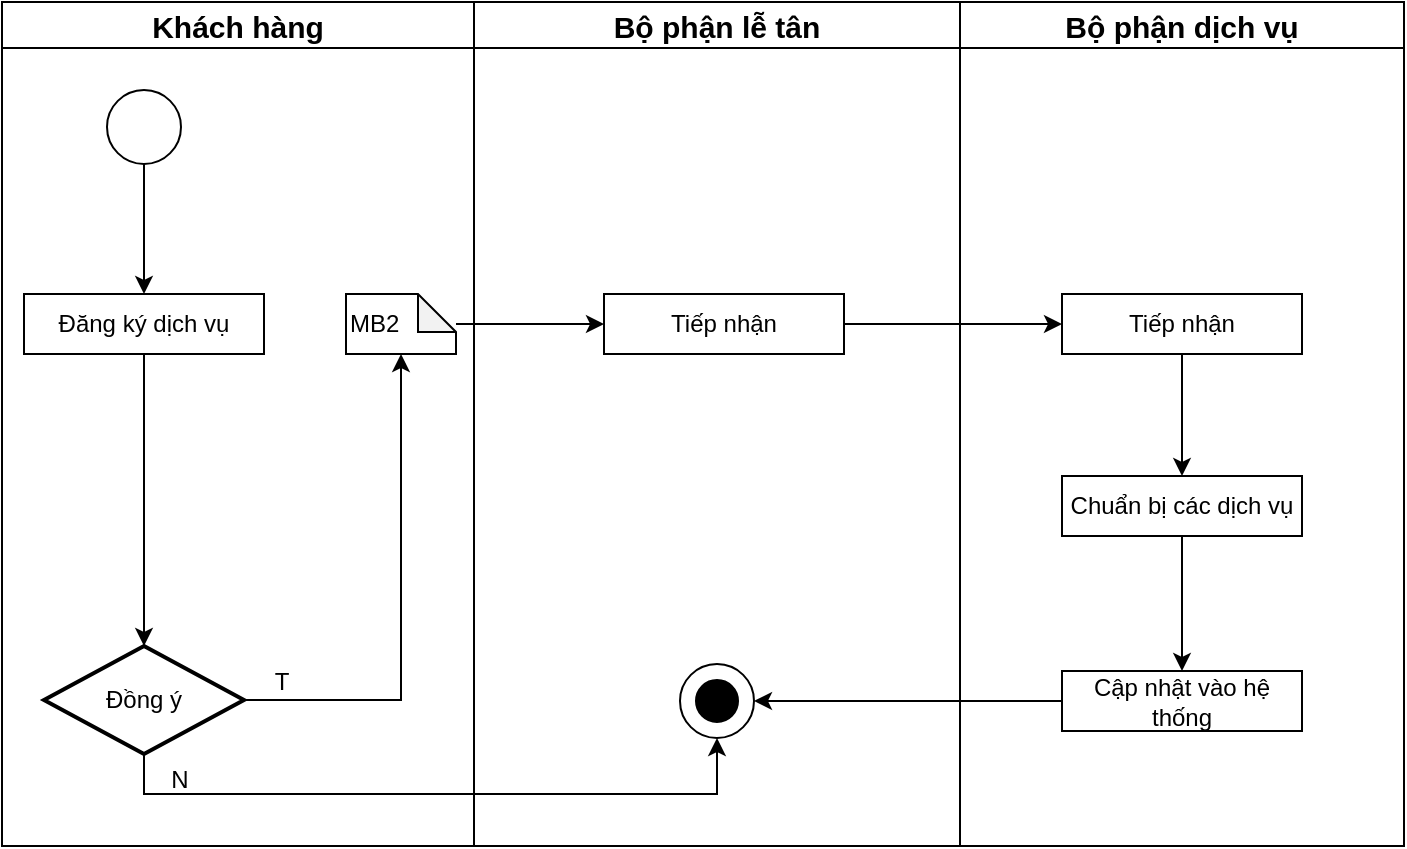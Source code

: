<mxfile version="24.2.1" type="github">
  <diagram id="C5RBs43oDa-KdzZeNtuy" name="Page-1">
    <mxGraphModel dx="1050" dy="603" grid="0" gridSize="10" guides="1" tooltips="1" connect="1" arrows="1" fold="1" page="1" pageScale="1" pageWidth="827" pageHeight="1169" math="0" shadow="0">
      <root>
        <mxCell id="WIyWlLk6GJQsqaUBKTNV-0" />
        <mxCell id="WIyWlLk6GJQsqaUBKTNV-1" parent="WIyWlLk6GJQsqaUBKTNV-0" />
        <mxCell id="_Tyyvw-6a50eKsR9AOgy-0" value="Khách hàng" style="swimlane;whiteSpace=wrap;html=1;fontSize=15;" parent="WIyWlLk6GJQsqaUBKTNV-1" vertex="1">
          <mxGeometry x="62" y="98" width="236" height="422" as="geometry" />
        </mxCell>
        <mxCell id="_Tyyvw-6a50eKsR9AOgy-7" style="edgeStyle=orthogonalEdgeStyle;rounded=0;orthogonalLoop=1;jettySize=auto;html=1;entryX=0.5;entryY=0;entryDx=0;entryDy=0;" parent="_Tyyvw-6a50eKsR9AOgy-0" source="_Tyyvw-6a50eKsR9AOgy-3" target="_Tyyvw-6a50eKsR9AOgy-6" edge="1">
          <mxGeometry relative="1" as="geometry" />
        </mxCell>
        <mxCell id="_Tyyvw-6a50eKsR9AOgy-3" value="" style="ellipse;whiteSpace=wrap;html=1;aspect=fixed;" parent="_Tyyvw-6a50eKsR9AOgy-0" vertex="1">
          <mxGeometry x="52.5" y="44" width="37" height="37" as="geometry" />
        </mxCell>
        <mxCell id="_Tyyvw-6a50eKsR9AOgy-8" style="edgeStyle=orthogonalEdgeStyle;rounded=0;orthogonalLoop=1;jettySize=auto;html=1;entryX=0.5;entryY=0;entryDx=0;entryDy=0;entryPerimeter=0;" parent="_Tyyvw-6a50eKsR9AOgy-0" source="_Tyyvw-6a50eKsR9AOgy-6" target="_Tyyvw-6a50eKsR9AOgy-11" edge="1">
          <mxGeometry relative="1" as="geometry">
            <mxPoint x="71" y="223.0" as="targetPoint" />
          </mxGeometry>
        </mxCell>
        <mxCell id="_Tyyvw-6a50eKsR9AOgy-6" value="Đăng ký dịch vụ" style="rounded=0;whiteSpace=wrap;html=1;" parent="_Tyyvw-6a50eKsR9AOgy-0" vertex="1">
          <mxGeometry x="11" y="146" width="120" height="30" as="geometry" />
        </mxCell>
        <mxCell id="_Tyyvw-6a50eKsR9AOgy-9" value="MB2" style="shape=note;whiteSpace=wrap;html=1;backgroundOutline=1;darkOpacity=0.05;size=19;align=left;" parent="_Tyyvw-6a50eKsR9AOgy-0" vertex="1">
          <mxGeometry x="172" y="146" width="55" height="30" as="geometry" />
        </mxCell>
        <mxCell id="_Tyyvw-6a50eKsR9AOgy-11" value="Đồng ý" style="strokeWidth=2;html=1;shape=mxgraph.flowchart.decision;whiteSpace=wrap;" parent="_Tyyvw-6a50eKsR9AOgy-0" vertex="1">
          <mxGeometry x="21" y="322" width="100" height="54" as="geometry" />
        </mxCell>
        <mxCell id="_Tyyvw-6a50eKsR9AOgy-23" value="T" style="text;html=1;align=center;verticalAlign=middle;whiteSpace=wrap;rounded=0;" parent="_Tyyvw-6a50eKsR9AOgy-0" vertex="1">
          <mxGeometry x="124" y="332" width="32" height="16" as="geometry" />
        </mxCell>
        <mxCell id="_Tyyvw-6a50eKsR9AOgy-24" value="N" style="text;html=1;align=center;verticalAlign=middle;whiteSpace=wrap;rounded=0;" parent="_Tyyvw-6a50eKsR9AOgy-0" vertex="1">
          <mxGeometry x="73" y="381" width="32" height="16" as="geometry" />
        </mxCell>
        <mxCell id="LCEUGhACp4x-Yc79aG5_-2" style="edgeStyle=orthogonalEdgeStyle;rounded=0;orthogonalLoop=1;jettySize=auto;html=1;entryX=0.5;entryY=1;entryDx=0;entryDy=0;entryPerimeter=0;" edge="1" parent="_Tyyvw-6a50eKsR9AOgy-0" source="_Tyyvw-6a50eKsR9AOgy-11" target="_Tyyvw-6a50eKsR9AOgy-9">
          <mxGeometry relative="1" as="geometry" />
        </mxCell>
        <mxCell id="_Tyyvw-6a50eKsR9AOgy-1" value="Bộ phận lễ tân" style="swimlane;whiteSpace=wrap;html=1;fontSize=15;" parent="WIyWlLk6GJQsqaUBKTNV-1" vertex="1">
          <mxGeometry x="298" y="98" width="243" height="422" as="geometry" />
        </mxCell>
        <mxCell id="_Tyyvw-6a50eKsR9AOgy-4" value="" style="ellipse;whiteSpace=wrap;html=1;aspect=fixed;" parent="_Tyyvw-6a50eKsR9AOgy-1" vertex="1">
          <mxGeometry x="103" y="331" width="37" height="37" as="geometry" />
        </mxCell>
        <mxCell id="_Tyyvw-6a50eKsR9AOgy-5" value="" style="ellipse;whiteSpace=wrap;html=1;aspect=fixed;labelBackgroundColor=#000000;noLabel=1;fillColor=#000000;strokeColor=#ffffff;" parent="_Tyyvw-6a50eKsR9AOgy-1" vertex="1">
          <mxGeometry x="110" y="338" width="23" height="23" as="geometry" />
        </mxCell>
        <mxCell id="_Tyyvw-6a50eKsR9AOgy-16" value="Tiếp nhận" style="rounded=0;whiteSpace=wrap;html=1;" parent="_Tyyvw-6a50eKsR9AOgy-1" vertex="1">
          <mxGeometry x="65" y="146" width="120" height="30" as="geometry" />
        </mxCell>
        <mxCell id="_Tyyvw-6a50eKsR9AOgy-2" value="Bộ phận dịch vụ" style="swimlane;whiteSpace=wrap;html=1;fontSize=15;" parent="WIyWlLk6GJQsqaUBKTNV-1" vertex="1">
          <mxGeometry x="541" y="98" width="222" height="422" as="geometry" />
        </mxCell>
        <mxCell id="_Tyyvw-6a50eKsR9AOgy-29" style="edgeStyle=orthogonalEdgeStyle;rounded=0;orthogonalLoop=1;jettySize=auto;html=1;entryX=0.5;entryY=0;entryDx=0;entryDy=0;" parent="_Tyyvw-6a50eKsR9AOgy-2" source="_Tyyvw-6a50eKsR9AOgy-18" target="_Tyyvw-6a50eKsR9AOgy-27" edge="1">
          <mxGeometry relative="1" as="geometry" />
        </mxCell>
        <mxCell id="_Tyyvw-6a50eKsR9AOgy-18" value="Tiếp nhận" style="rounded=0;whiteSpace=wrap;html=1;" parent="_Tyyvw-6a50eKsR9AOgy-2" vertex="1">
          <mxGeometry x="51" y="146" width="120" height="30" as="geometry" />
        </mxCell>
        <mxCell id="_Tyyvw-6a50eKsR9AOgy-20" value="Cập nhật vào hệ thống" style="rounded=0;whiteSpace=wrap;html=1;" parent="_Tyyvw-6a50eKsR9AOgy-2" vertex="1">
          <mxGeometry x="51" y="334.5" width="120" height="30" as="geometry" />
        </mxCell>
        <mxCell id="_Tyyvw-6a50eKsR9AOgy-30" style="edgeStyle=orthogonalEdgeStyle;rounded=0;orthogonalLoop=1;jettySize=auto;html=1;entryX=0.5;entryY=0;entryDx=0;entryDy=0;" parent="_Tyyvw-6a50eKsR9AOgy-2" source="_Tyyvw-6a50eKsR9AOgy-27" target="_Tyyvw-6a50eKsR9AOgy-20" edge="1">
          <mxGeometry relative="1" as="geometry" />
        </mxCell>
        <mxCell id="_Tyyvw-6a50eKsR9AOgy-27" value="Chuẩn bị các dịch vụ" style="rounded=0;whiteSpace=wrap;html=1;" parent="_Tyyvw-6a50eKsR9AOgy-2" vertex="1">
          <mxGeometry x="51" y="237" width="120" height="30" as="geometry" />
        </mxCell>
        <mxCell id="_Tyyvw-6a50eKsR9AOgy-17" style="edgeStyle=orthogonalEdgeStyle;rounded=0;orthogonalLoop=1;jettySize=auto;html=1;entryX=0;entryY=0.5;entryDx=0;entryDy=0;" parent="WIyWlLk6GJQsqaUBKTNV-1" source="_Tyyvw-6a50eKsR9AOgy-9" target="_Tyyvw-6a50eKsR9AOgy-16" edge="1">
          <mxGeometry relative="1" as="geometry" />
        </mxCell>
        <mxCell id="_Tyyvw-6a50eKsR9AOgy-19" style="edgeStyle=orthogonalEdgeStyle;rounded=0;orthogonalLoop=1;jettySize=auto;html=1;entryX=0;entryY=0.5;entryDx=0;entryDy=0;" parent="WIyWlLk6GJQsqaUBKTNV-1" source="_Tyyvw-6a50eKsR9AOgy-16" target="_Tyyvw-6a50eKsR9AOgy-18" edge="1">
          <mxGeometry relative="1" as="geometry" />
        </mxCell>
        <mxCell id="_Tyyvw-6a50eKsR9AOgy-22" style="edgeStyle=orthogonalEdgeStyle;rounded=0;orthogonalLoop=1;jettySize=auto;html=1;entryX=1;entryY=0.5;entryDx=0;entryDy=0;" parent="WIyWlLk6GJQsqaUBKTNV-1" source="_Tyyvw-6a50eKsR9AOgy-20" target="_Tyyvw-6a50eKsR9AOgy-4" edge="1">
          <mxGeometry relative="1" as="geometry" />
        </mxCell>
        <mxCell id="_Tyyvw-6a50eKsR9AOgy-26" style="edgeStyle=orthogonalEdgeStyle;rounded=0;orthogonalLoop=1;jettySize=auto;html=1;exitX=0.5;exitY=1;exitDx=0;exitDy=0;exitPerimeter=0;entryX=0.5;entryY=1;entryDx=0;entryDy=0;" parent="WIyWlLk6GJQsqaUBKTNV-1" source="_Tyyvw-6a50eKsR9AOgy-11" target="_Tyyvw-6a50eKsR9AOgy-4" edge="1">
          <mxGeometry relative="1" as="geometry" />
        </mxCell>
      </root>
    </mxGraphModel>
  </diagram>
</mxfile>
